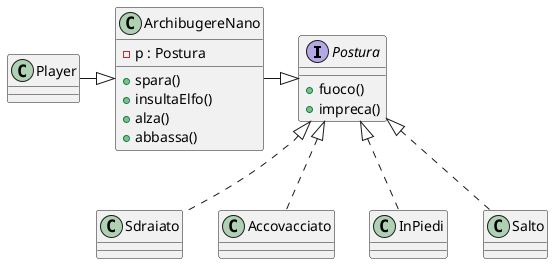 @startuml

interface Postura
class Player
class ArchibugereNano
class Sdraiato
class Accovacciato
class InPiedi
class Salto

Postura <|.. Sdraiato
Postura <|.. InPiedi
Postura<|.. Salto
Postura<|.. Accovacciato
Player -|> ArchibugereNano
ArchibugereNano -|> Postura

class ArchibugereNano
{
    - p : Postura
    + spara()
    + insultaElfo()
    + alza()
    + abbassa()
}

interface Postura
{
+ fuoco()
+ impreca()
}




@enduml